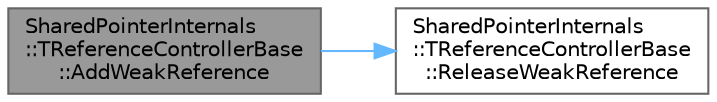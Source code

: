 digraph "SharedPointerInternals::TReferenceControllerBase::AddWeakReference"
{
 // INTERACTIVE_SVG=YES
 // LATEX_PDF_SIZE
  bgcolor="transparent";
  edge [fontname=Helvetica,fontsize=10,labelfontname=Helvetica,labelfontsize=10];
  node [fontname=Helvetica,fontsize=10,shape=box,height=0.2,width=0.4];
  rankdir="LR";
  Node1 [id="Node000001",label="SharedPointerInternals\l::TReferenceControllerBase\l::AddWeakReference",height=0.2,width=0.4,color="gray40", fillcolor="grey60", style="filled", fontcolor="black",tooltip="Adds a weak reference to this counter."];
  Node1 -> Node2 [id="edge1_Node000001_Node000002",color="steelblue1",style="solid",tooltip=" "];
  Node2 [id="Node000002",label="SharedPointerInternals\l::TReferenceControllerBase\l::ReleaseWeakReference",height=0.2,width=0.4,color="grey40", fillcolor="white", style="filled",URL="$d0/d16/classSharedPointerInternals_1_1TReferenceControllerBase.html#a0b7c4c0a745eadd71ccfb6a79519a51c",tooltip="Releases a weak reference to this counter."];
}

